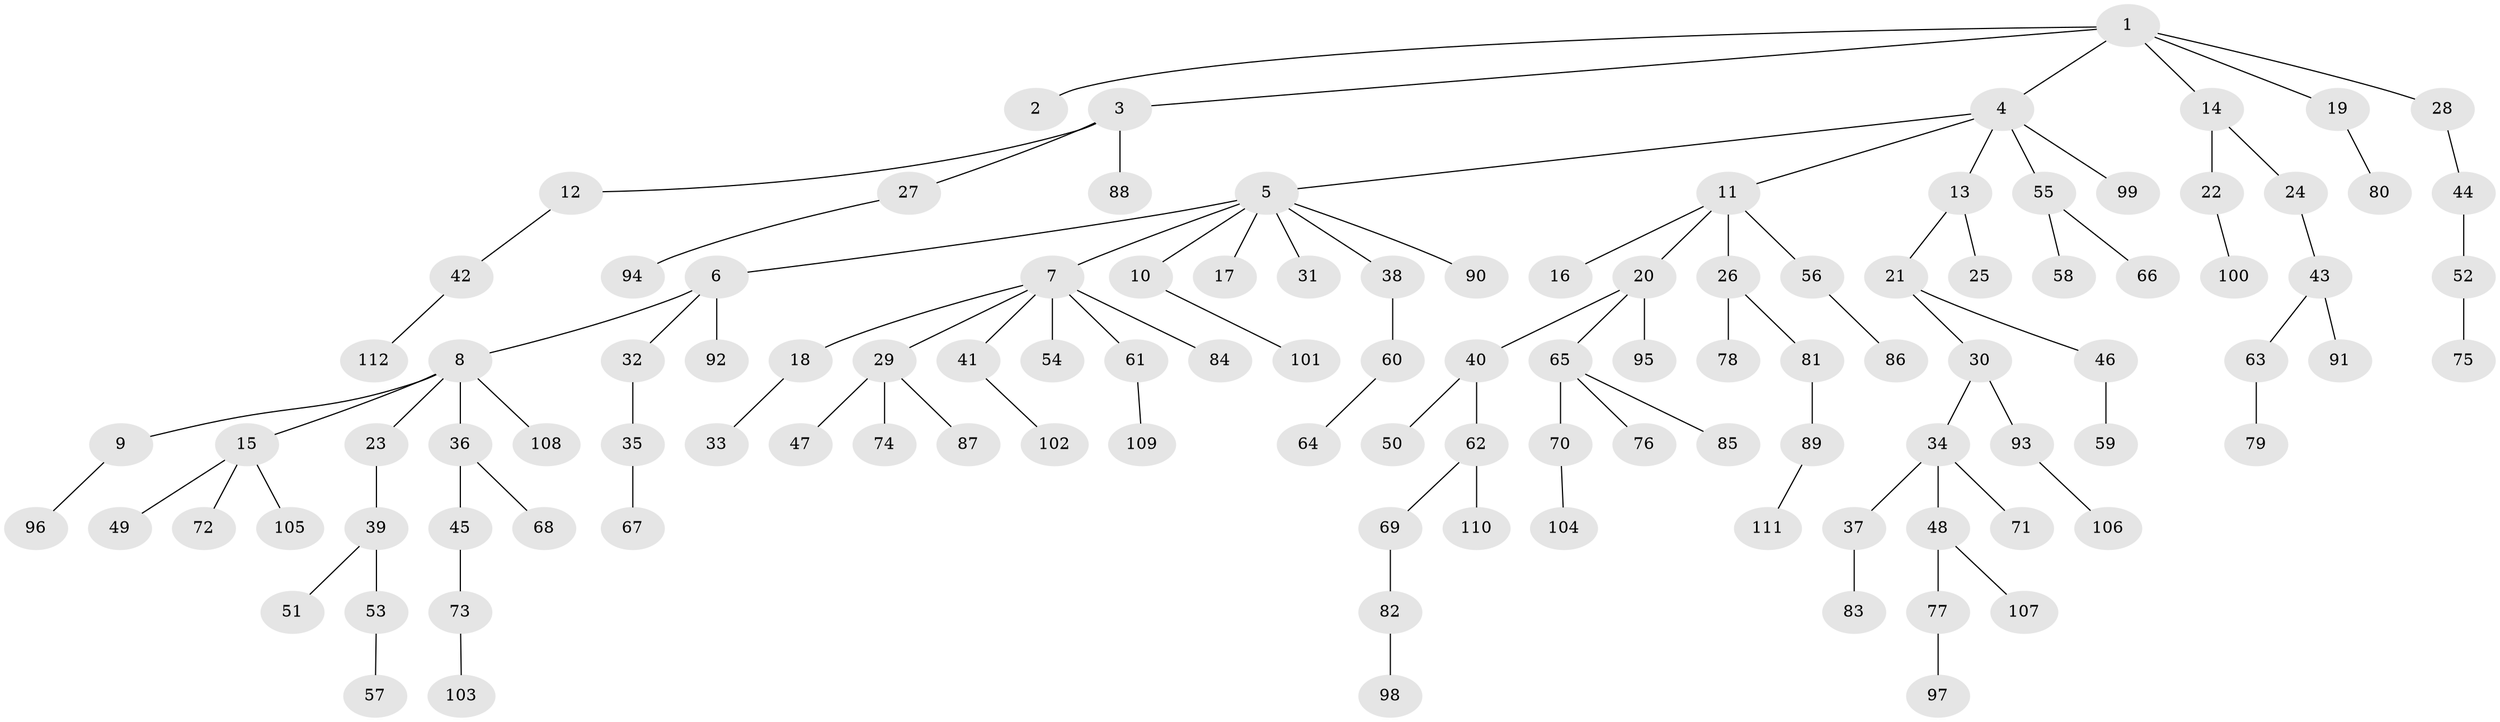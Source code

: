 // coarse degree distribution, {6: 0.028169014084507043, 1: 0.6197183098591549, 4: 0.04225352112676056, 9: 0.014084507042253521, 7: 0.014084507042253521, 5: 0.04225352112676056, 2: 0.14084507042253522, 3: 0.09859154929577464}
// Generated by graph-tools (version 1.1) at 2025/42/03/06/25 10:42:05]
// undirected, 112 vertices, 111 edges
graph export_dot {
graph [start="1"]
  node [color=gray90,style=filled];
  1;
  2;
  3;
  4;
  5;
  6;
  7;
  8;
  9;
  10;
  11;
  12;
  13;
  14;
  15;
  16;
  17;
  18;
  19;
  20;
  21;
  22;
  23;
  24;
  25;
  26;
  27;
  28;
  29;
  30;
  31;
  32;
  33;
  34;
  35;
  36;
  37;
  38;
  39;
  40;
  41;
  42;
  43;
  44;
  45;
  46;
  47;
  48;
  49;
  50;
  51;
  52;
  53;
  54;
  55;
  56;
  57;
  58;
  59;
  60;
  61;
  62;
  63;
  64;
  65;
  66;
  67;
  68;
  69;
  70;
  71;
  72;
  73;
  74;
  75;
  76;
  77;
  78;
  79;
  80;
  81;
  82;
  83;
  84;
  85;
  86;
  87;
  88;
  89;
  90;
  91;
  92;
  93;
  94;
  95;
  96;
  97;
  98;
  99;
  100;
  101;
  102;
  103;
  104;
  105;
  106;
  107;
  108;
  109;
  110;
  111;
  112;
  1 -- 2;
  1 -- 3;
  1 -- 4;
  1 -- 14;
  1 -- 19;
  1 -- 28;
  3 -- 12;
  3 -- 27;
  3 -- 88;
  4 -- 5;
  4 -- 11;
  4 -- 13;
  4 -- 55;
  4 -- 99;
  5 -- 6;
  5 -- 7;
  5 -- 10;
  5 -- 17;
  5 -- 31;
  5 -- 38;
  5 -- 90;
  6 -- 8;
  6 -- 32;
  6 -- 92;
  7 -- 18;
  7 -- 29;
  7 -- 41;
  7 -- 54;
  7 -- 61;
  7 -- 84;
  8 -- 9;
  8 -- 15;
  8 -- 23;
  8 -- 36;
  8 -- 108;
  9 -- 96;
  10 -- 101;
  11 -- 16;
  11 -- 20;
  11 -- 26;
  11 -- 56;
  12 -- 42;
  13 -- 21;
  13 -- 25;
  14 -- 22;
  14 -- 24;
  15 -- 49;
  15 -- 72;
  15 -- 105;
  18 -- 33;
  19 -- 80;
  20 -- 40;
  20 -- 65;
  20 -- 95;
  21 -- 30;
  21 -- 46;
  22 -- 100;
  23 -- 39;
  24 -- 43;
  26 -- 78;
  26 -- 81;
  27 -- 94;
  28 -- 44;
  29 -- 47;
  29 -- 74;
  29 -- 87;
  30 -- 34;
  30 -- 93;
  32 -- 35;
  34 -- 37;
  34 -- 48;
  34 -- 71;
  35 -- 67;
  36 -- 45;
  36 -- 68;
  37 -- 83;
  38 -- 60;
  39 -- 51;
  39 -- 53;
  40 -- 50;
  40 -- 62;
  41 -- 102;
  42 -- 112;
  43 -- 63;
  43 -- 91;
  44 -- 52;
  45 -- 73;
  46 -- 59;
  48 -- 77;
  48 -- 107;
  52 -- 75;
  53 -- 57;
  55 -- 58;
  55 -- 66;
  56 -- 86;
  60 -- 64;
  61 -- 109;
  62 -- 69;
  62 -- 110;
  63 -- 79;
  65 -- 70;
  65 -- 76;
  65 -- 85;
  69 -- 82;
  70 -- 104;
  73 -- 103;
  77 -- 97;
  81 -- 89;
  82 -- 98;
  89 -- 111;
  93 -- 106;
}
